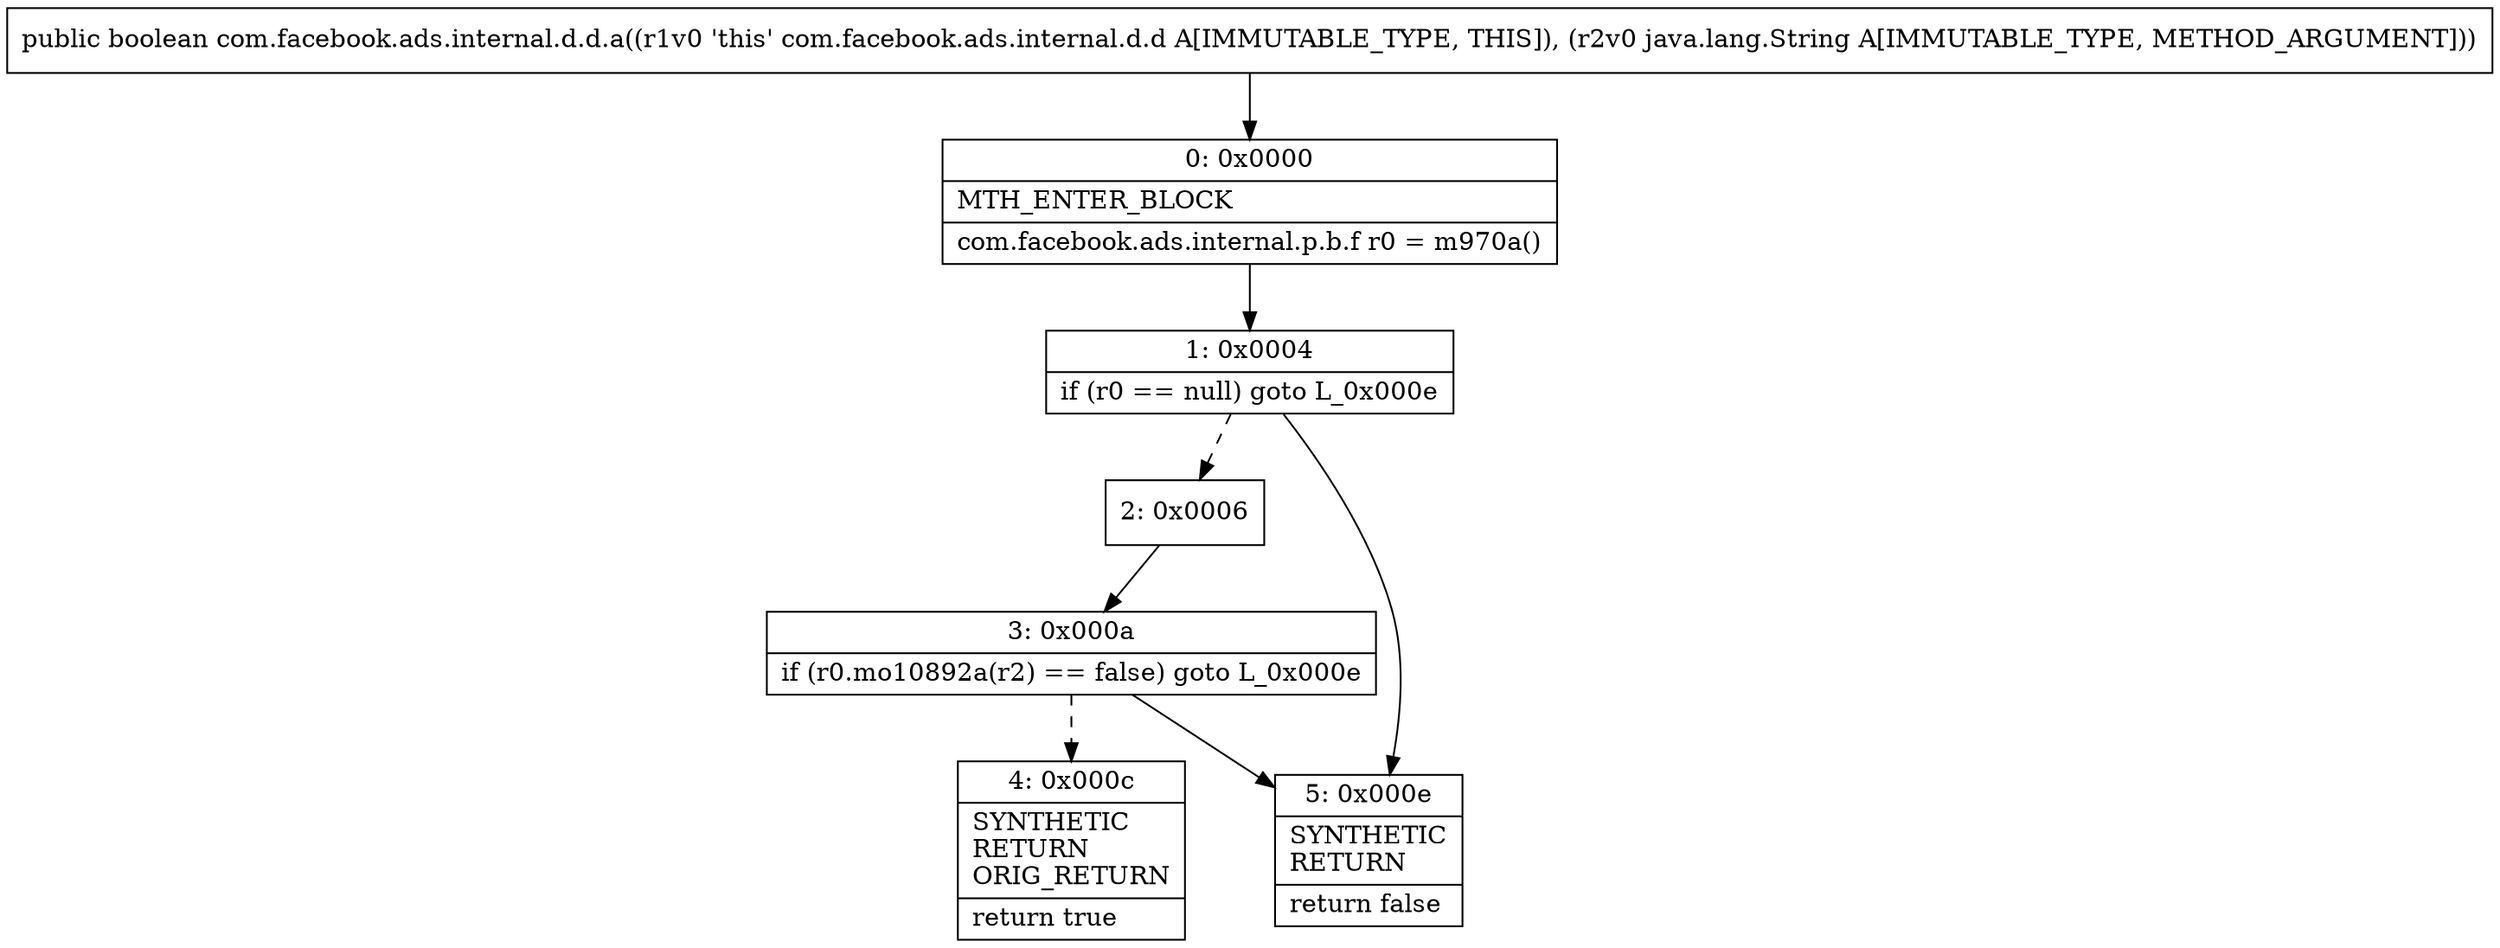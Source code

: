 digraph "CFG forcom.facebook.ads.internal.d.d.a(Ljava\/lang\/String;)Z" {
Node_0 [shape=record,label="{0\:\ 0x0000|MTH_ENTER_BLOCK\l|com.facebook.ads.internal.p.b.f r0 = m970a()\l}"];
Node_1 [shape=record,label="{1\:\ 0x0004|if (r0 == null) goto L_0x000e\l}"];
Node_2 [shape=record,label="{2\:\ 0x0006}"];
Node_3 [shape=record,label="{3\:\ 0x000a|if (r0.mo10892a(r2) == false) goto L_0x000e\l}"];
Node_4 [shape=record,label="{4\:\ 0x000c|SYNTHETIC\lRETURN\lORIG_RETURN\l|return true\l}"];
Node_5 [shape=record,label="{5\:\ 0x000e|SYNTHETIC\lRETURN\l|return false\l}"];
MethodNode[shape=record,label="{public boolean com.facebook.ads.internal.d.d.a((r1v0 'this' com.facebook.ads.internal.d.d A[IMMUTABLE_TYPE, THIS]), (r2v0 java.lang.String A[IMMUTABLE_TYPE, METHOD_ARGUMENT])) }"];
MethodNode -> Node_0;
Node_0 -> Node_1;
Node_1 -> Node_2[style=dashed];
Node_1 -> Node_5;
Node_2 -> Node_3;
Node_3 -> Node_4[style=dashed];
Node_3 -> Node_5;
}


